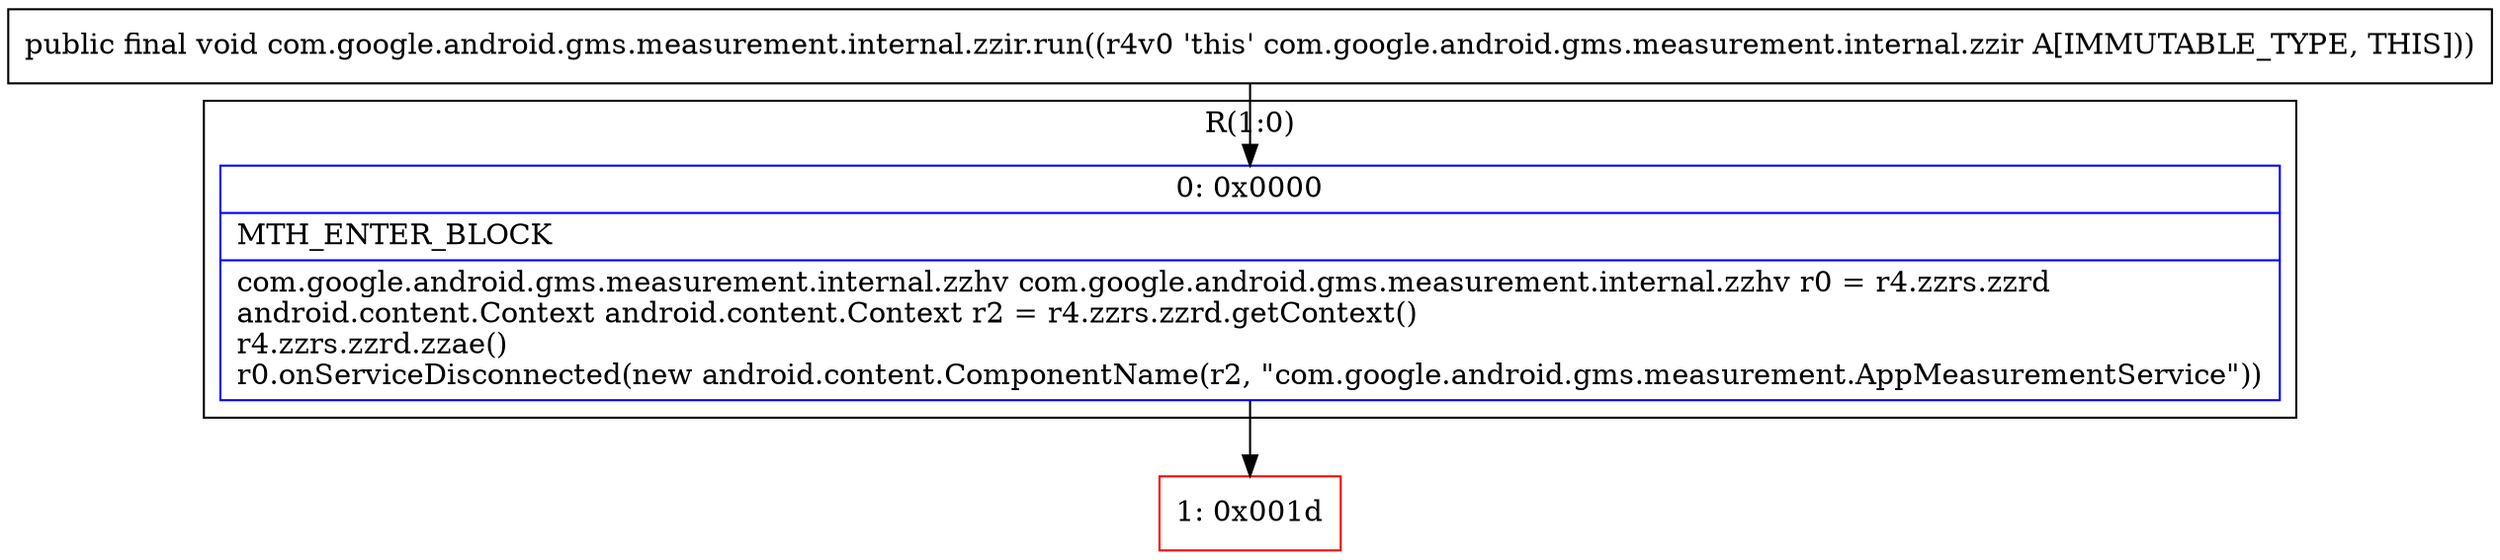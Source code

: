digraph "CFG forcom.google.android.gms.measurement.internal.zzir.run()V" {
subgraph cluster_Region_7058549 {
label = "R(1:0)";
node [shape=record,color=blue];
Node_0 [shape=record,label="{0\:\ 0x0000|MTH_ENTER_BLOCK\l|com.google.android.gms.measurement.internal.zzhv com.google.android.gms.measurement.internal.zzhv r0 = r4.zzrs.zzrd\landroid.content.Context android.content.Context r2 = r4.zzrs.zzrd.getContext()\lr4.zzrs.zzrd.zzae()\lr0.onServiceDisconnected(new android.content.ComponentName(r2, \"com.google.android.gms.measurement.AppMeasurementService\"))\l}"];
}
Node_1 [shape=record,color=red,label="{1\:\ 0x001d}"];
MethodNode[shape=record,label="{public final void com.google.android.gms.measurement.internal.zzir.run((r4v0 'this' com.google.android.gms.measurement.internal.zzir A[IMMUTABLE_TYPE, THIS])) }"];
MethodNode -> Node_0;
Node_0 -> Node_1;
}

